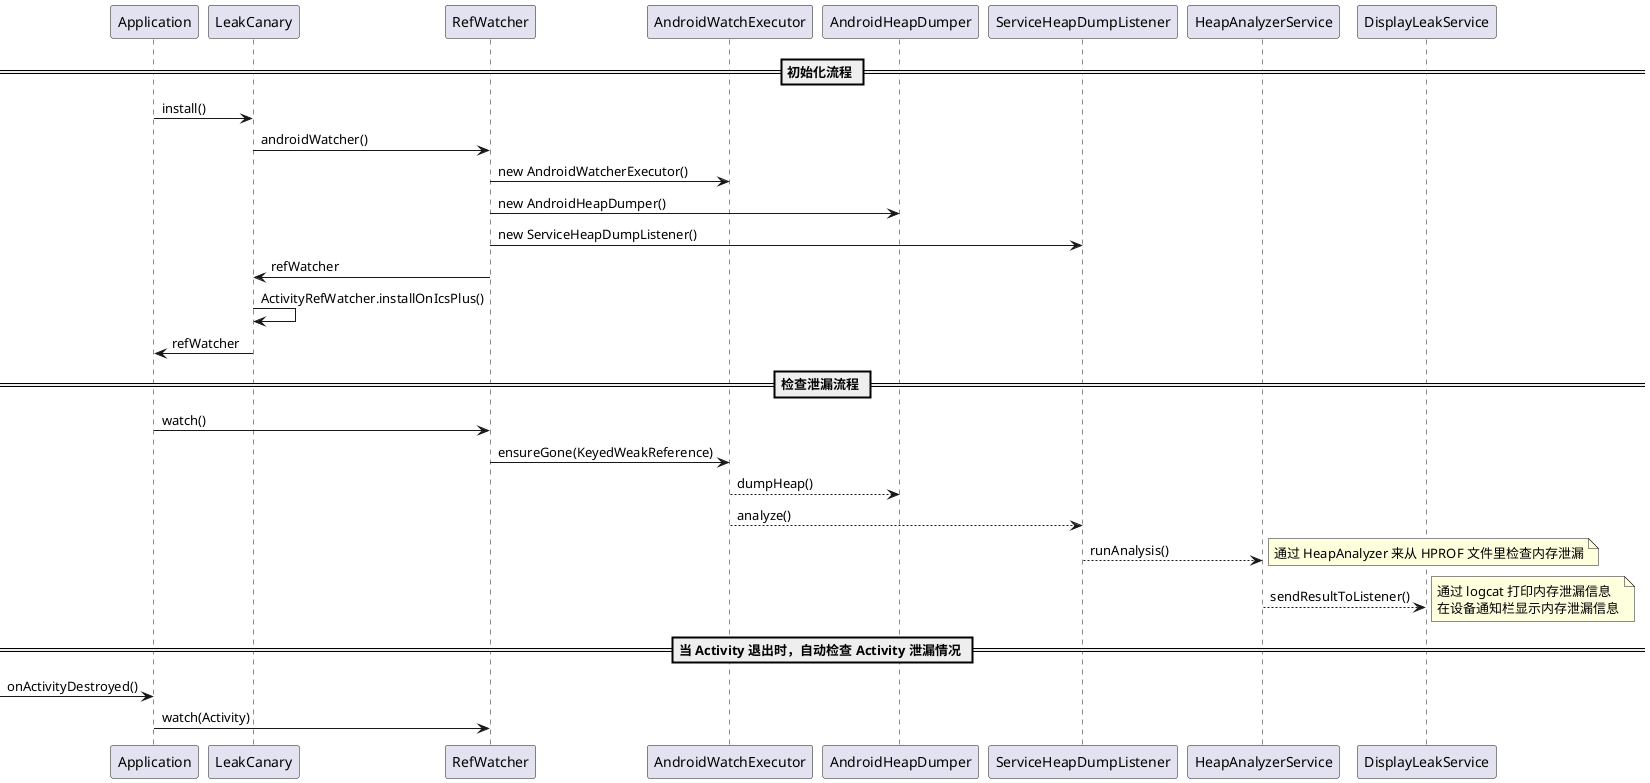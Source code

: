 @startuml

== 初始化流程 ==

Application -> LeakCanary: install()
LeakCanary -> RefWatcher: androidWatcher()
RefWatcher -> AndroidWatchExecutor: new AndroidWatcherExecutor()
RefWatcher -> AndroidHeapDumper: new AndroidHeapDumper()
RefWatcher -> ServiceHeapDumpListener: new ServiceHeapDumpListener()
RefWatcher -> LeakCanary: refWatcher
LeakCanary -> LeakCanary: ActivityRefWatcher.installOnIcsPlus()
LeakCanary -> Application: refWatcher

== 检查泄漏流程 ==

Application -> RefWatcher: watch()
RefWatcher -> AndroidWatchExecutor: ensureGone(KeyedWeakReference)
AndroidWatchExecutor --> AndroidHeapDumper: dumpHeap()
AndroidWatchExecutor --> ServiceHeapDumpListener: analyze()
ServiceHeapDumpListener --> HeapAnalyzerService: runAnalysis()
note right: 通过 HeapAnalyzer 来从 HPROF 文件里检查内存泄漏
HeapAnalyzerService --> DisplayLeakService: sendResultToListener()
note right: 通过 logcat 打印内存泄漏信息\n在设备通知栏显示内存泄漏信息

== 当 Activity 退出时，自动检查 Activity 泄漏情况 ==

-> Application: onActivityDestroyed()
Application -> RefWatcher: watch(Activity)

@enduml
